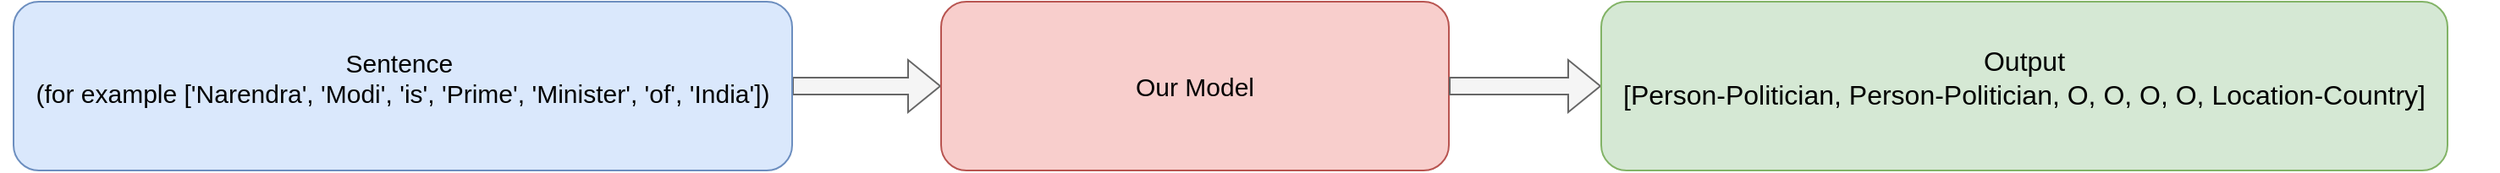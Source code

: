 <mxfile version="24.8.4">
  <diagram name="Page-1" id="UlBRfQhJDxwSDo63T5Jt">
    <mxGraphModel dx="1592" dy="969" grid="1" gridSize="10" guides="1" tooltips="1" connect="1" arrows="1" fold="1" page="1" pageScale="1" pageWidth="827" pageHeight="1169" math="0" shadow="0">
      <root>
        <mxCell id="0" />
        <mxCell id="1" parent="0" />
        <mxCell id="pW-LC5tRGmuxM2y8gRP--2" value="" style="shape=flexArrow;endArrow=classic;html=1;rounded=0;exitX=1;exitY=0.5;exitDx=0;exitDy=0;entryX=0;entryY=0.5;entryDx=0;entryDy=0;fillColor=#f5f5f5;strokeColor=#666666;" parent="1" source="pW-LC5tRGmuxM2y8gRP--3" target="pW-LC5tRGmuxM2y8gRP--6" edge="1">
          <mxGeometry width="50" height="50" relative="1" as="geometry">
            <mxPoint x="510" y="260" as="sourcePoint" />
            <mxPoint x="600" y="260" as="targetPoint" />
          </mxGeometry>
        </mxCell>
        <mxCell id="pW-LC5tRGmuxM2y8gRP--3" value="" style="rounded=1;whiteSpace=wrap;html=1;fillColor=#dae8fc;strokeColor=#6c8ebf;" parent="1" vertex="1">
          <mxGeometry x="42" y="130" width="460" height="100" as="geometry" />
        </mxCell>
        <mxCell id="pW-LC5tRGmuxM2y8gRP--5" value="&lt;font style=&quot;font-size: 15px;&quot;&gt;Sentence&amp;nbsp;&lt;/font&gt;&lt;div style=&quot;font-size: 15px;&quot;&gt;&lt;font style=&quot;font-size: 15px;&quot;&gt;(for example [&#39;Narendra&#39;, &#39;Modi&#39;, &#39;is&#39;, &#39;Prime&#39;, &#39;Minister&#39;, &#39;of&#39;, &#39;India&#39;])&lt;/font&gt;&lt;/div&gt;" style="text;html=1;align=center;verticalAlign=middle;whiteSpace=wrap;rounded=0;" parent="1" vertex="1">
          <mxGeometry x="34" y="140" width="476" height="70" as="geometry" />
        </mxCell>
        <mxCell id="pW-LC5tRGmuxM2y8gRP--6" value="" style="rounded=1;whiteSpace=wrap;html=1;fillColor=#f8cecc;strokeColor=#b85450;" parent="1" vertex="1">
          <mxGeometry x="590" y="130" width="300" height="100" as="geometry" />
        </mxCell>
        <mxCell id="pW-LC5tRGmuxM2y8gRP--7" value="&lt;font style=&quot;font-size: 15px;&quot;&gt;Our Model&lt;/font&gt;" style="text;html=1;align=center;verticalAlign=middle;whiteSpace=wrap;rounded=0;" parent="1" vertex="1">
          <mxGeometry x="690" y="165" width="100" height="30" as="geometry" />
        </mxCell>
        <mxCell id="pW-LC5tRGmuxM2y8gRP--8" value="" style="shape=flexArrow;endArrow=classic;html=1;rounded=0;exitX=1;exitY=0.5;exitDx=0;exitDy=0;entryX=0;entryY=0.5;entryDx=0;entryDy=0;fillColor=#f5f5f5;strokeColor=#666666;" parent="1" source="pW-LC5tRGmuxM2y8gRP--6" target="pW-LC5tRGmuxM2y8gRP--9" edge="1">
          <mxGeometry width="50" height="50" relative="1" as="geometry">
            <mxPoint x="860" y="90" as="sourcePoint" />
            <mxPoint x="990" y="180" as="targetPoint" />
          </mxGeometry>
        </mxCell>
        <mxCell id="pW-LC5tRGmuxM2y8gRP--9" value="" style="rounded=1;whiteSpace=wrap;html=1;fillColor=#d5e8d4;strokeColor=#82b366;" parent="1" vertex="1">
          <mxGeometry x="980" y="130" width="500" height="100" as="geometry" />
        </mxCell>
        <mxCell id="pW-LC5tRGmuxM2y8gRP--10" value="&lt;font style=&quot;font-size: 16px;&quot;&gt;Output&lt;/font&gt;&lt;div style=&quot;font-size: 16px;&quot;&gt;&lt;font style=&quot;font-size: 16px;&quot;&gt;[Person-Politician, Person-Politician, O, O, O, O, Location-Country]&lt;/font&gt;&lt;/div&gt;" style="text;html=1;align=center;verticalAlign=middle;whiteSpace=wrap;rounded=0;" parent="1" vertex="1">
          <mxGeometry x="950" y="160" width="560" height="30" as="geometry" />
        </mxCell>
      </root>
    </mxGraphModel>
  </diagram>
</mxfile>
